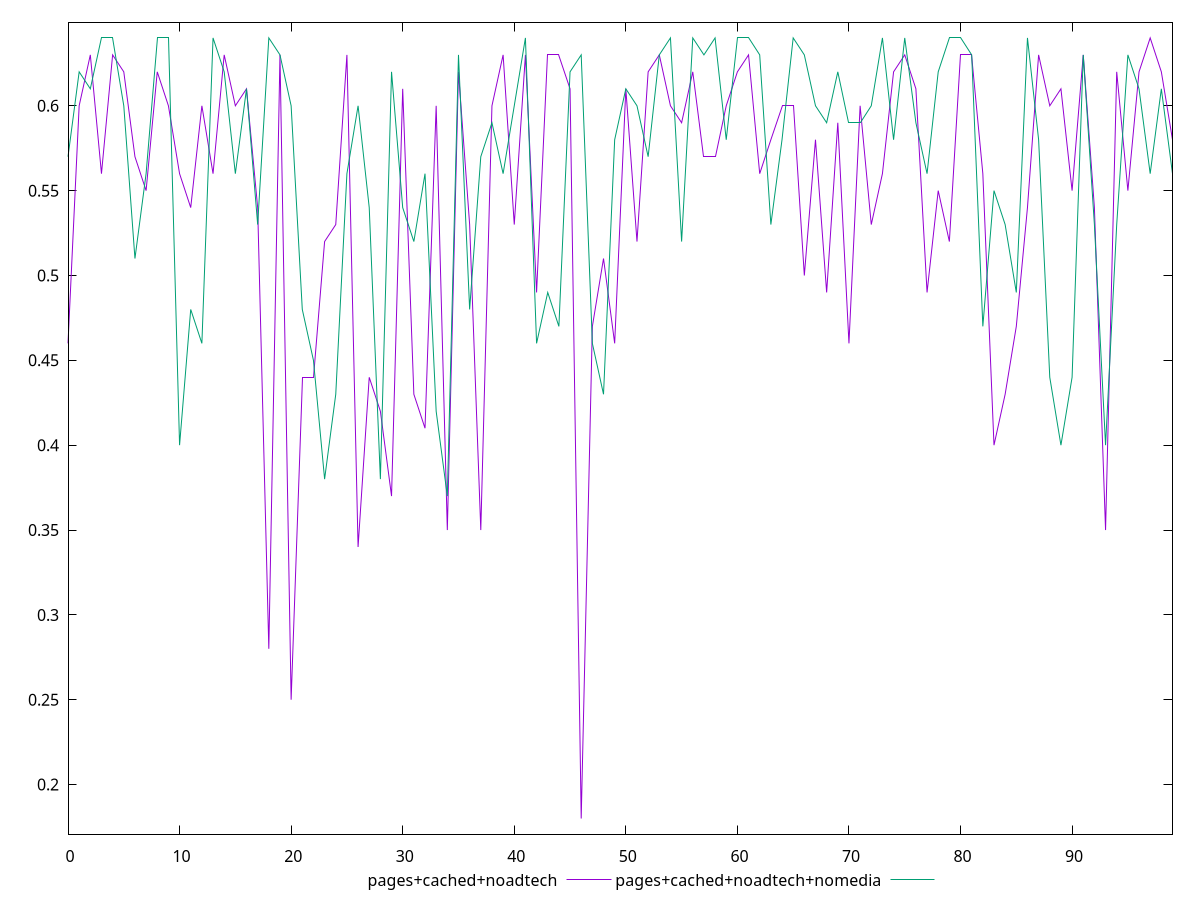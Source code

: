 reset

$pagesCachedNoadtech <<EOF
0 0.46
1 0.6
2 0.63
3 0.56
4 0.63
5 0.62
6 0.57
7 0.55
8 0.62
9 0.6
10 0.56
11 0.54
12 0.6
13 0.56
14 0.63
15 0.6
16 0.61
17 0.54
18 0.28
19 0.63
20 0.25
21 0.44
22 0.44
23 0.52
24 0.53
25 0.63
26 0.34
27 0.44
28 0.42
29 0.37
30 0.61
31 0.43
32 0.41
33 0.6
34 0.35
35 0.62
36 0.53
37 0.35
38 0.6
39 0.63
40 0.53
41 0.63
42 0.49
43 0.63
44 0.63
45 0.61
46 0.18
47 0.47
48 0.51
49 0.46
50 0.61
51 0.52
52 0.62
53 0.63
54 0.6
55 0.59
56 0.62
57 0.57
58 0.57
59 0.6
60 0.62
61 0.63
62 0.56
63 0.58
64 0.6
65 0.6
66 0.5
67 0.58
68 0.49
69 0.59
70 0.46
71 0.6
72 0.53
73 0.56
74 0.62
75 0.63
76 0.61
77 0.49
78 0.55
79 0.52
80 0.63
81 0.63
82 0.56
83 0.4
84 0.43
85 0.47
86 0.54
87 0.63
88 0.6
89 0.61
90 0.55
91 0.63
92 0.54
93 0.35
94 0.62
95 0.55
96 0.62
97 0.64
98 0.62
99 0.58
EOF

$pagesCachedNoadtechNomedia <<EOF
0 0.57
1 0.62
2 0.61
3 0.64
4 0.64
5 0.6
6 0.51
7 0.56
8 0.64
9 0.64
10 0.4
11 0.48
12 0.46
13 0.64
14 0.62
15 0.56
16 0.61
17 0.53
18 0.64
19 0.63
20 0.6
21 0.48
22 0.45
23 0.38
24 0.43
25 0.56
26 0.6
27 0.54
28 0.38
29 0.62
30 0.54
31 0.52
32 0.56
33 0.42
34 0.37
35 0.63
36 0.48
37 0.57
38 0.59
39 0.56
40 0.6
41 0.64
42 0.46
43 0.49
44 0.47
45 0.62
46 0.63
47 0.46
48 0.43
49 0.58
50 0.61
51 0.6
52 0.57
53 0.63
54 0.64
55 0.52
56 0.64
57 0.63
58 0.64
59 0.58
60 0.64
61 0.64
62 0.63
63 0.53
64 0.58
65 0.64
66 0.63
67 0.6
68 0.59
69 0.62
70 0.59
71 0.59
72 0.6
73 0.64
74 0.58
75 0.64
76 0.59
77 0.56
78 0.62
79 0.64
80 0.64
81 0.63
82 0.47
83 0.55
84 0.53
85 0.49
86 0.64
87 0.58
88 0.44
89 0.4
90 0.44
91 0.63
92 0.53
93 0.4
94 0.53
95 0.63
96 0.61
97 0.56
98 0.61
99 0.56
EOF

set key outside below
set xrange [0:99]
set yrange [0.1708:0.6492]
set trange [0.1708:0.6492]
set terminal svg size 640, 520 enhanced background rgb 'white'
set output "report_00015_2021-02-09T16-11-33.973Z/meta/score/comparison/line/2_vs_3.svg"

plot $pagesCachedNoadtech title "pages+cached+noadtech" with line, \
     $pagesCachedNoadtechNomedia title "pages+cached+noadtech+nomedia" with line

reset
